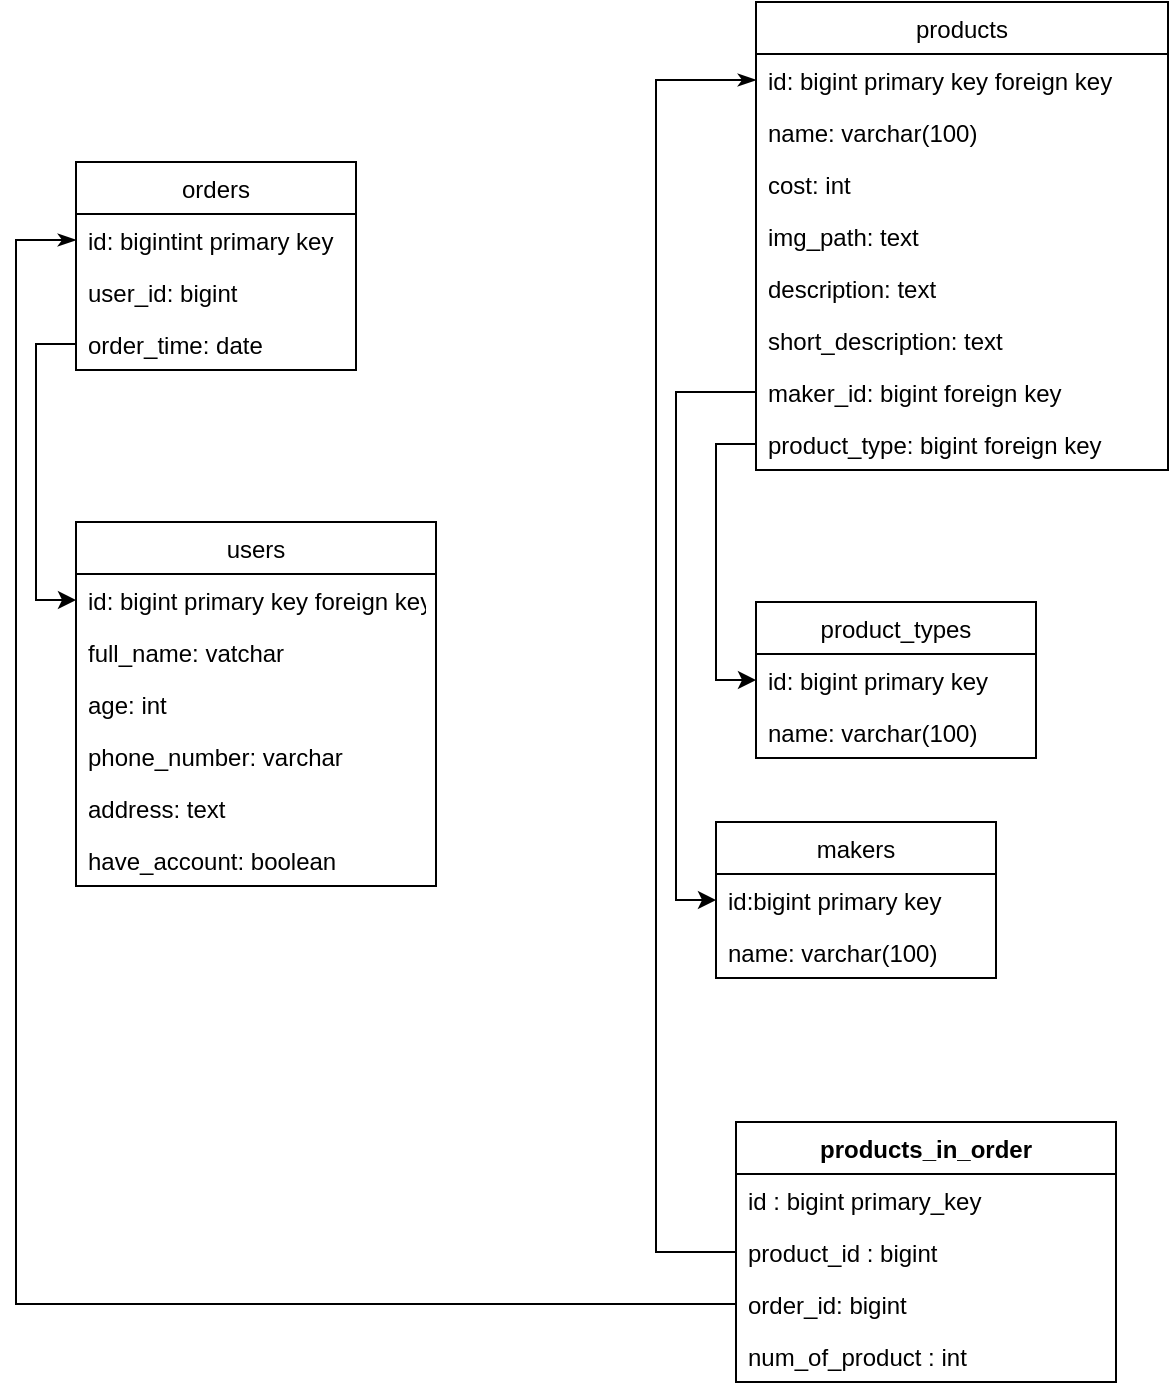 <mxfile version="14.5.10" type="device"><diagram id="C5RBs43oDa-KdzZeNtuy" name="Page-1"><mxGraphModel dx="1695" dy="479" grid="1" gridSize="10" guides="1" tooltips="1" connect="1" arrows="1" fold="1" page="1" pageScale="1" pageWidth="827" pageHeight="1169" math="0" shadow="0"><root><mxCell id="WIyWlLk6GJQsqaUBKTNV-0"/><mxCell id="WIyWlLk6GJQsqaUBKTNV-1" parent="WIyWlLk6GJQsqaUBKTNV-0"/><mxCell id="BM1Iz8wZHFj6fUn2Yp0--6" value="orders" style="swimlane;fontStyle=0;childLayout=stackLayout;horizontal=1;startSize=26;fillColor=none;horizontalStack=0;resizeParent=1;resizeParentMax=0;resizeLast=0;collapsible=1;marginBottom=0;" parent="WIyWlLk6GJQsqaUBKTNV-1" vertex="1"><mxGeometry x="30" y="120" width="140" height="104" as="geometry"/></mxCell><mxCell id="BM1Iz8wZHFj6fUn2Yp0--7" value="id: bigintint primary key&#xA;" style="text;strokeColor=none;fillColor=none;align=left;verticalAlign=top;spacingLeft=4;spacingRight=4;overflow=hidden;rotatable=0;points=[[0,0.5],[1,0.5]];portConstraint=eastwest;" parent="BM1Iz8wZHFj6fUn2Yp0--6" vertex="1"><mxGeometry y="26" width="140" height="26" as="geometry"/></mxCell><mxCell id="BM1Iz8wZHFj6fUn2Yp0--9" value="user_id: bigint" style="text;strokeColor=none;fillColor=none;align=left;verticalAlign=top;spacingLeft=4;spacingRight=4;overflow=hidden;rotatable=0;points=[[0,0.5],[1,0.5]];portConstraint=eastwest;" parent="BM1Iz8wZHFj6fUn2Yp0--6" vertex="1"><mxGeometry y="52" width="140" height="26" as="geometry"/></mxCell><mxCell id="BM1Iz8wZHFj6fUn2Yp0--10" value="order_time: date" style="text;strokeColor=none;fillColor=none;align=left;verticalAlign=top;spacingLeft=4;spacingRight=4;overflow=hidden;rotatable=0;points=[[0,0.5],[1,0.5]];portConstraint=eastwest;" parent="BM1Iz8wZHFj6fUn2Yp0--6" vertex="1"><mxGeometry y="78" width="140" height="26" as="geometry"/></mxCell><mxCell id="BM1Iz8wZHFj6fUn2Yp0--11" value="products" style="swimlane;fontStyle=0;childLayout=stackLayout;horizontal=1;startSize=26;fillColor=none;horizontalStack=0;resizeParent=1;resizeParentMax=0;resizeLast=0;collapsible=1;marginBottom=0;" parent="WIyWlLk6GJQsqaUBKTNV-1" vertex="1"><mxGeometry x="370" y="40" width="206" height="234" as="geometry"/></mxCell><mxCell id="BM1Iz8wZHFj6fUn2Yp0--12" value="id: bigint primary key foreign key " style="text;strokeColor=none;fillColor=none;align=left;verticalAlign=top;spacingLeft=4;spacingRight=4;overflow=hidden;rotatable=0;points=[[0,0.5],[1,0.5]];portConstraint=eastwest;" parent="BM1Iz8wZHFj6fUn2Yp0--11" vertex="1"><mxGeometry y="26" width="206" height="26" as="geometry"/></mxCell><mxCell id="BM1Iz8wZHFj6fUn2Yp0--13" value="name: varchar(100) " style="text;strokeColor=none;fillColor=none;align=left;verticalAlign=top;spacingLeft=4;spacingRight=4;overflow=hidden;rotatable=0;points=[[0,0.5],[1,0.5]];portConstraint=eastwest;" parent="BM1Iz8wZHFj6fUn2Yp0--11" vertex="1"><mxGeometry y="52" width="206" height="26" as="geometry"/></mxCell><mxCell id="BM1Iz8wZHFj6fUn2Yp0--14" value="cost: int" style="text;strokeColor=none;fillColor=none;align=left;verticalAlign=top;spacingLeft=4;spacingRight=4;overflow=hidden;rotatable=0;points=[[0,0.5],[1,0.5]];portConstraint=eastwest;" parent="BM1Iz8wZHFj6fUn2Yp0--11" vertex="1"><mxGeometry y="78" width="206" height="26" as="geometry"/></mxCell><mxCell id="BM1Iz8wZHFj6fUn2Yp0--15" value="img_path: text" style="text;strokeColor=none;fillColor=none;align=left;verticalAlign=top;spacingLeft=4;spacingRight=4;overflow=hidden;rotatable=0;points=[[0,0.5],[1,0.5]];portConstraint=eastwest;" parent="BM1Iz8wZHFj6fUn2Yp0--11" vertex="1"><mxGeometry y="104" width="206" height="26" as="geometry"/></mxCell><mxCell id="BM1Iz8wZHFj6fUn2Yp0--17" value="description: text" style="text;strokeColor=none;fillColor=none;align=left;verticalAlign=top;spacingLeft=4;spacingRight=4;overflow=hidden;rotatable=0;points=[[0,0.5],[1,0.5]];portConstraint=eastwest;" parent="BM1Iz8wZHFj6fUn2Yp0--11" vertex="1"><mxGeometry y="130" width="206" height="26" as="geometry"/></mxCell><mxCell id="BM1Iz8wZHFj6fUn2Yp0--18" value="short_description: text" style="text;strokeColor=none;fillColor=none;align=left;verticalAlign=top;spacingLeft=4;spacingRight=4;overflow=hidden;rotatable=0;points=[[0,0.5],[1,0.5]];portConstraint=eastwest;" parent="BM1Iz8wZHFj6fUn2Yp0--11" vertex="1"><mxGeometry y="156" width="206" height="26" as="geometry"/></mxCell><mxCell id="BM1Iz8wZHFj6fUn2Yp0--19" value="maker_id: bigint foreign key " style="text;strokeColor=none;fillColor=none;align=left;verticalAlign=top;spacingLeft=4;spacingRight=4;overflow=hidden;rotatable=0;points=[[0,0.5],[1,0.5]];portConstraint=eastwest;" parent="BM1Iz8wZHFj6fUn2Yp0--11" vertex="1"><mxGeometry y="182" width="206" height="26" as="geometry"/></mxCell><mxCell id="BM1Iz8wZHFj6fUn2Yp0--29" value="product_type: bigint foreign key" style="text;strokeColor=none;fillColor=none;align=left;verticalAlign=top;spacingLeft=4;spacingRight=4;overflow=hidden;rotatable=0;points=[[0,0.5],[1,0.5]];portConstraint=eastwest;" parent="BM1Iz8wZHFj6fUn2Yp0--11" vertex="1"><mxGeometry y="208" width="206" height="26" as="geometry"/></mxCell><mxCell id="BM1Iz8wZHFj6fUn2Yp0--20" value="users" style="swimlane;fontStyle=0;childLayout=stackLayout;horizontal=1;startSize=26;fillColor=none;horizontalStack=0;resizeParent=1;resizeParentMax=0;resizeLast=0;collapsible=1;marginBottom=0;" parent="WIyWlLk6GJQsqaUBKTNV-1" vertex="1"><mxGeometry x="30" y="300" width="180" height="182" as="geometry"/></mxCell><mxCell id="BM1Iz8wZHFj6fUn2Yp0--21" value="id: bigint primary key foreign key " style="text;strokeColor=none;fillColor=none;align=left;verticalAlign=top;spacingLeft=4;spacingRight=4;overflow=hidden;rotatable=0;points=[[0,0.5],[1,0.5]];portConstraint=eastwest;" parent="BM1Iz8wZHFj6fUn2Yp0--20" vertex="1"><mxGeometry y="26" width="180" height="26" as="geometry"/></mxCell><mxCell id="BM1Iz8wZHFj6fUn2Yp0--23" value="full_name: vatchar&#xA;" style="text;strokeColor=none;fillColor=none;align=left;verticalAlign=top;spacingLeft=4;spacingRight=4;overflow=hidden;rotatable=0;points=[[0,0.5],[1,0.5]];portConstraint=eastwest;" parent="BM1Iz8wZHFj6fUn2Yp0--20" vertex="1"><mxGeometry y="52" width="180" height="26" as="geometry"/></mxCell><mxCell id="BM1Iz8wZHFj6fUn2Yp0--25" value="age: int" style="text;strokeColor=none;fillColor=none;align=left;verticalAlign=top;spacingLeft=4;spacingRight=4;overflow=hidden;rotatable=0;points=[[0,0.5],[1,0.5]];portConstraint=eastwest;" parent="BM1Iz8wZHFj6fUn2Yp0--20" vertex="1"><mxGeometry y="78" width="180" height="26" as="geometry"/></mxCell><mxCell id="BM1Iz8wZHFj6fUn2Yp0--26" value="phone_number: varchar" style="text;strokeColor=none;fillColor=none;align=left;verticalAlign=top;spacingLeft=4;spacingRight=4;overflow=hidden;rotatable=0;points=[[0,0.5],[1,0.5]];portConstraint=eastwest;" parent="BM1Iz8wZHFj6fUn2Yp0--20" vertex="1"><mxGeometry y="104" width="180" height="26" as="geometry"/></mxCell><mxCell id="BM1Iz8wZHFj6fUn2Yp0--27" value="address: text" style="text;strokeColor=none;fillColor=none;align=left;verticalAlign=top;spacingLeft=4;spacingRight=4;overflow=hidden;rotatable=0;points=[[0,0.5],[1,0.5]];portConstraint=eastwest;" parent="BM1Iz8wZHFj6fUn2Yp0--20" vertex="1"><mxGeometry y="130" width="180" height="26" as="geometry"/></mxCell><mxCell id="BM1Iz8wZHFj6fUn2Yp0--28" value="have_account: boolean" style="text;strokeColor=none;fillColor=none;align=left;verticalAlign=top;spacingLeft=4;spacingRight=4;overflow=hidden;rotatable=0;points=[[0,0.5],[1,0.5]];portConstraint=eastwest;" parent="BM1Iz8wZHFj6fUn2Yp0--20" vertex="1"><mxGeometry y="156" width="180" height="26" as="geometry"/></mxCell><mxCell id="BM1Iz8wZHFj6fUn2Yp0--24" style="edgeStyle=orthogonalEdgeStyle;rounded=0;orthogonalLoop=1;jettySize=auto;html=1;exitX=0;exitY=0.5;exitDx=0;exitDy=0;entryX=0;entryY=0.5;entryDx=0;entryDy=0;startArrow=classic;startFill=1;endArrow=none;endFill=0;" parent="WIyWlLk6GJQsqaUBKTNV-1" source="BM1Iz8wZHFj6fUn2Yp0--21" target="BM1Iz8wZHFj6fUn2Yp0--9" edge="1"><mxGeometry relative="1" as="geometry"><Array as="points"><mxPoint x="10" y="339"/><mxPoint x="10" y="211"/></Array></mxGeometry></mxCell><mxCell id="BM1Iz8wZHFj6fUn2Yp0--31" value="product_types" style="swimlane;fontStyle=0;childLayout=stackLayout;horizontal=1;startSize=26;fillColor=none;horizontalStack=0;resizeParent=1;resizeParentMax=0;resizeLast=0;collapsible=1;marginBottom=0;" parent="WIyWlLk6GJQsqaUBKTNV-1" vertex="1"><mxGeometry x="370" y="340" width="140" height="78" as="geometry"/></mxCell><mxCell id="BM1Iz8wZHFj6fUn2Yp0--32" value="id: bigint primary key" style="text;strokeColor=none;fillColor=none;align=left;verticalAlign=top;spacingLeft=4;spacingRight=4;overflow=hidden;rotatable=0;points=[[0,0.5],[1,0.5]];portConstraint=eastwest;" parent="BM1Iz8wZHFj6fUn2Yp0--31" vertex="1"><mxGeometry y="26" width="140" height="26" as="geometry"/></mxCell><mxCell id="BM1Iz8wZHFj6fUn2Yp0--33" value="name: varchar(100)" style="text;strokeColor=none;fillColor=none;align=left;verticalAlign=top;spacingLeft=4;spacingRight=4;overflow=hidden;rotatable=0;points=[[0,0.5],[1,0.5]];portConstraint=eastwest;" parent="BM1Iz8wZHFj6fUn2Yp0--31" vertex="1"><mxGeometry y="52" width="140" height="26" as="geometry"/></mxCell><mxCell id="BM1Iz8wZHFj6fUn2Yp0--36" style="edgeStyle=orthogonalEdgeStyle;rounded=0;orthogonalLoop=1;jettySize=auto;html=1;exitX=0;exitY=0.5;exitDx=0;exitDy=0;entryX=0;entryY=0.5;entryDx=0;entryDy=0;startArrow=none;startFill=0;endArrow=classic;endFill=1;" parent="WIyWlLk6GJQsqaUBKTNV-1" source="BM1Iz8wZHFj6fUn2Yp0--29" target="BM1Iz8wZHFj6fUn2Yp0--32" edge="1"><mxGeometry relative="1" as="geometry"/></mxCell><mxCell id="BM1Iz8wZHFj6fUn2Yp0--37" value="makers" style="swimlane;fontStyle=0;childLayout=stackLayout;horizontal=1;startSize=26;fillColor=none;horizontalStack=0;resizeParent=1;resizeParentMax=0;resizeLast=0;collapsible=1;marginBottom=0;" parent="WIyWlLk6GJQsqaUBKTNV-1" vertex="1"><mxGeometry x="350" y="450" width="140" height="78" as="geometry"/></mxCell><mxCell id="BM1Iz8wZHFj6fUn2Yp0--38" value="id:bigint primary key" style="text;strokeColor=none;fillColor=none;align=left;verticalAlign=top;spacingLeft=4;spacingRight=4;overflow=hidden;rotatable=0;points=[[0,0.5],[1,0.5]];portConstraint=eastwest;" parent="BM1Iz8wZHFj6fUn2Yp0--37" vertex="1"><mxGeometry y="26" width="140" height="26" as="geometry"/></mxCell><mxCell id="BM1Iz8wZHFj6fUn2Yp0--39" value="name: varchar(100)" style="text;strokeColor=none;fillColor=none;align=left;verticalAlign=top;spacingLeft=4;spacingRight=4;overflow=hidden;rotatable=0;points=[[0,0.5],[1,0.5]];portConstraint=eastwest;" parent="BM1Iz8wZHFj6fUn2Yp0--37" vertex="1"><mxGeometry y="52" width="140" height="26" as="geometry"/></mxCell><mxCell id="BM1Iz8wZHFj6fUn2Yp0--41" style="edgeStyle=orthogonalEdgeStyle;rounded=0;orthogonalLoop=1;jettySize=auto;html=1;exitX=0;exitY=0.5;exitDx=0;exitDy=0;entryX=0;entryY=0.5;entryDx=0;entryDy=0;startArrow=none;startFill=0;endArrow=classic;endFill=1;" parent="WIyWlLk6GJQsqaUBKTNV-1" source="BM1Iz8wZHFj6fUn2Yp0--19" target="BM1Iz8wZHFj6fUn2Yp0--37" edge="1"><mxGeometry relative="1" as="geometry"/></mxCell><mxCell id="sZkptQ5pd4VKFRnuXoYz-0" value="products_in_order" style="swimlane;fontStyle=1;align=center;verticalAlign=top;childLayout=stackLayout;horizontal=1;startSize=26;horizontalStack=0;resizeParent=1;resizeParentMax=0;resizeLast=0;collapsible=1;marginBottom=0;" vertex="1" parent="WIyWlLk6GJQsqaUBKTNV-1"><mxGeometry x="360" y="600" width="190" height="130" as="geometry"/></mxCell><mxCell id="sZkptQ5pd4VKFRnuXoYz-1" value="id : bigint primary_key" style="text;strokeColor=none;fillColor=none;align=left;verticalAlign=top;spacingLeft=4;spacingRight=4;overflow=hidden;rotatable=0;points=[[0,0.5],[1,0.5]];portConstraint=eastwest;" vertex="1" parent="sZkptQ5pd4VKFRnuXoYz-0"><mxGeometry y="26" width="190" height="26" as="geometry"/></mxCell><mxCell id="sZkptQ5pd4VKFRnuXoYz-4" value="product_id : bigint" style="text;strokeColor=none;fillColor=none;align=left;verticalAlign=top;spacingLeft=4;spacingRight=4;overflow=hidden;rotatable=0;points=[[0,0.5],[1,0.5]];portConstraint=eastwest;" vertex="1" parent="sZkptQ5pd4VKFRnuXoYz-0"><mxGeometry y="52" width="190" height="26" as="geometry"/></mxCell><mxCell id="sZkptQ5pd4VKFRnuXoYz-7" value="order_id: bigint" style="text;strokeColor=none;fillColor=none;align=left;verticalAlign=top;spacingLeft=4;spacingRight=4;overflow=hidden;rotatable=0;points=[[0,0.5],[1,0.5]];portConstraint=eastwest;" vertex="1" parent="sZkptQ5pd4VKFRnuXoYz-0"><mxGeometry y="78" width="190" height="26" as="geometry"/></mxCell><mxCell id="sZkptQ5pd4VKFRnuXoYz-6" value="num_of_product : int" style="text;strokeColor=none;fillColor=none;align=left;verticalAlign=top;spacingLeft=4;spacingRight=4;overflow=hidden;rotatable=0;points=[[0,0.5],[1,0.5]];portConstraint=eastwest;" vertex="1" parent="sZkptQ5pd4VKFRnuXoYz-0"><mxGeometry y="104" width="190" height="26" as="geometry"/></mxCell><mxCell id="sZkptQ5pd4VKFRnuXoYz-11" style="edgeStyle=orthogonalEdgeStyle;rounded=0;orthogonalLoop=1;jettySize=auto;html=1;exitX=0;exitY=0.5;exitDx=0;exitDy=0;entryX=0;entryY=0.5;entryDx=0;entryDy=0;startArrow=none;startFill=0;endArrow=classicThin;endFill=1;" edge="1" parent="WIyWlLk6GJQsqaUBKTNV-1" source="sZkptQ5pd4VKFRnuXoYz-7" target="BM1Iz8wZHFj6fUn2Yp0--7"><mxGeometry relative="1" as="geometry"><Array as="points"><mxPoint y="691"/><mxPoint y="159"/></Array></mxGeometry></mxCell><mxCell id="sZkptQ5pd4VKFRnuXoYz-12" style="edgeStyle=orthogonalEdgeStyle;rounded=0;orthogonalLoop=1;jettySize=auto;html=1;exitX=0;exitY=0.5;exitDx=0;exitDy=0;startArrow=none;startFill=0;endArrow=classicThin;endFill=1;" edge="1" parent="WIyWlLk6GJQsqaUBKTNV-1" source="sZkptQ5pd4VKFRnuXoYz-4" target="BM1Iz8wZHFj6fUn2Yp0--12"><mxGeometry relative="1" as="geometry"><Array as="points"><mxPoint x="320" y="665"/><mxPoint x="320" y="79"/></Array></mxGeometry></mxCell></root></mxGraphModel></diagram></mxfile>